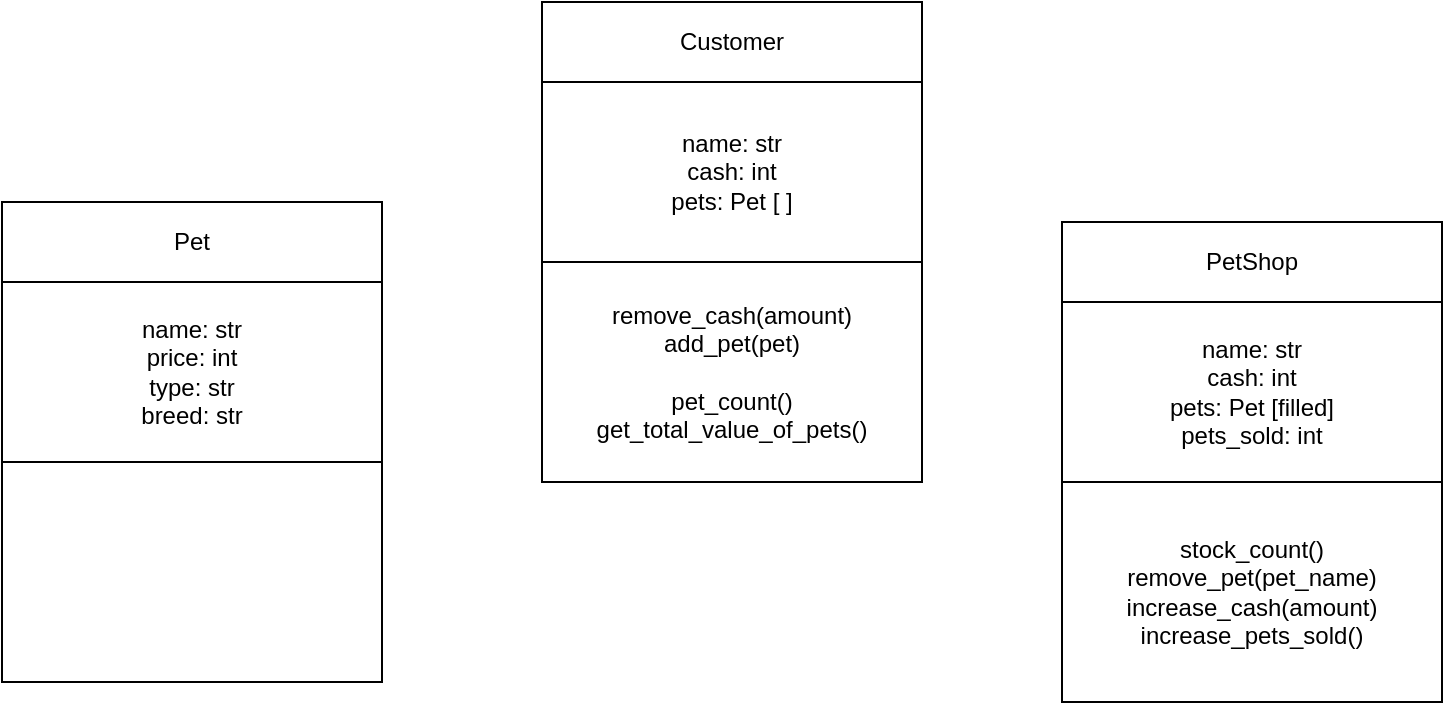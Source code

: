 <mxfile version="14.2.6" type="github"><diagram id="CDHGrV4GlzbEgHcEBVxa" name="Page-1"><mxGraphModel dx="968" dy="520" grid="1" gridSize="10" guides="1" tooltips="1" connect="1" arrows="1" fold="1" page="1" pageScale="1" pageWidth="827" pageHeight="1169" math="0" shadow="0"><root><mxCell id="0"/><mxCell id="1" parent="0"/><mxCell id="LAdk9EJL3GunHzqg_xTn-1" value="name: str&lt;br&gt;price: int&lt;br&gt;type: str&lt;br&gt;breed: str" style="rounded=0;whiteSpace=wrap;html=1;" parent="1" vertex="1"><mxGeometry x="60" y="210" width="190" height="90" as="geometry"/></mxCell><mxCell id="LAdk9EJL3GunHzqg_xTn-2" value="Pet" style="rounded=0;whiteSpace=wrap;html=1;" parent="1" vertex="1"><mxGeometry x="60" y="170" width="190" height="40" as="geometry"/></mxCell><mxCell id="LAdk9EJL3GunHzqg_xTn-3" value="" style="rounded=0;whiteSpace=wrap;html=1;" parent="1" vertex="1"><mxGeometry x="60" y="300" width="190" height="110" as="geometry"/></mxCell><mxCell id="LAdk9EJL3GunHzqg_xTn-4" value="name: str&lt;br&gt;cash: int&lt;br&gt;pets: Pet [ ]" style="rounded=0;whiteSpace=wrap;html=1;" parent="1" vertex="1"><mxGeometry x="330" y="110" width="190" height="90" as="geometry"/></mxCell><mxCell id="LAdk9EJL3GunHzqg_xTn-5" value="Customer" style="rounded=0;whiteSpace=wrap;html=1;" parent="1" vertex="1"><mxGeometry x="330" y="70" width="190" height="40" as="geometry"/></mxCell><mxCell id="LAdk9EJL3GunHzqg_xTn-6" value="remove_cash(amount)&lt;br&gt;add_pet(pet)&lt;br&gt;&lt;br&gt;pet_count()&lt;br&gt;get_total_value_of_pets()" style="rounded=0;whiteSpace=wrap;html=1;" parent="1" vertex="1"><mxGeometry x="330" y="200" width="190" height="110" as="geometry"/></mxCell><mxCell id="LAdk9EJL3GunHzqg_xTn-7" value="name: str&lt;br&gt;cash: int&lt;br&gt;pets: Pet [filled]&lt;br&gt;pets_sold: int&lt;br&gt;" style="rounded=0;whiteSpace=wrap;html=1;" parent="1" vertex="1"><mxGeometry x="590" y="220" width="190" height="90" as="geometry"/></mxCell><mxCell id="LAdk9EJL3GunHzqg_xTn-8" value="PetShop" style="rounded=0;whiteSpace=wrap;html=1;" parent="1" vertex="1"><mxGeometry x="590" y="180" width="190" height="40" as="geometry"/></mxCell><mxCell id="LAdk9EJL3GunHzqg_xTn-9" value="stock_count()&lt;br&gt;remove_pet(pet_name)&lt;br&gt;increase_cash(amount)&lt;br&gt;increase_pets_sold()" style="rounded=0;whiteSpace=wrap;html=1;" parent="1" vertex="1"><mxGeometry x="590" y="310" width="190" height="110" as="geometry"/></mxCell></root></mxGraphModel></diagram></mxfile>